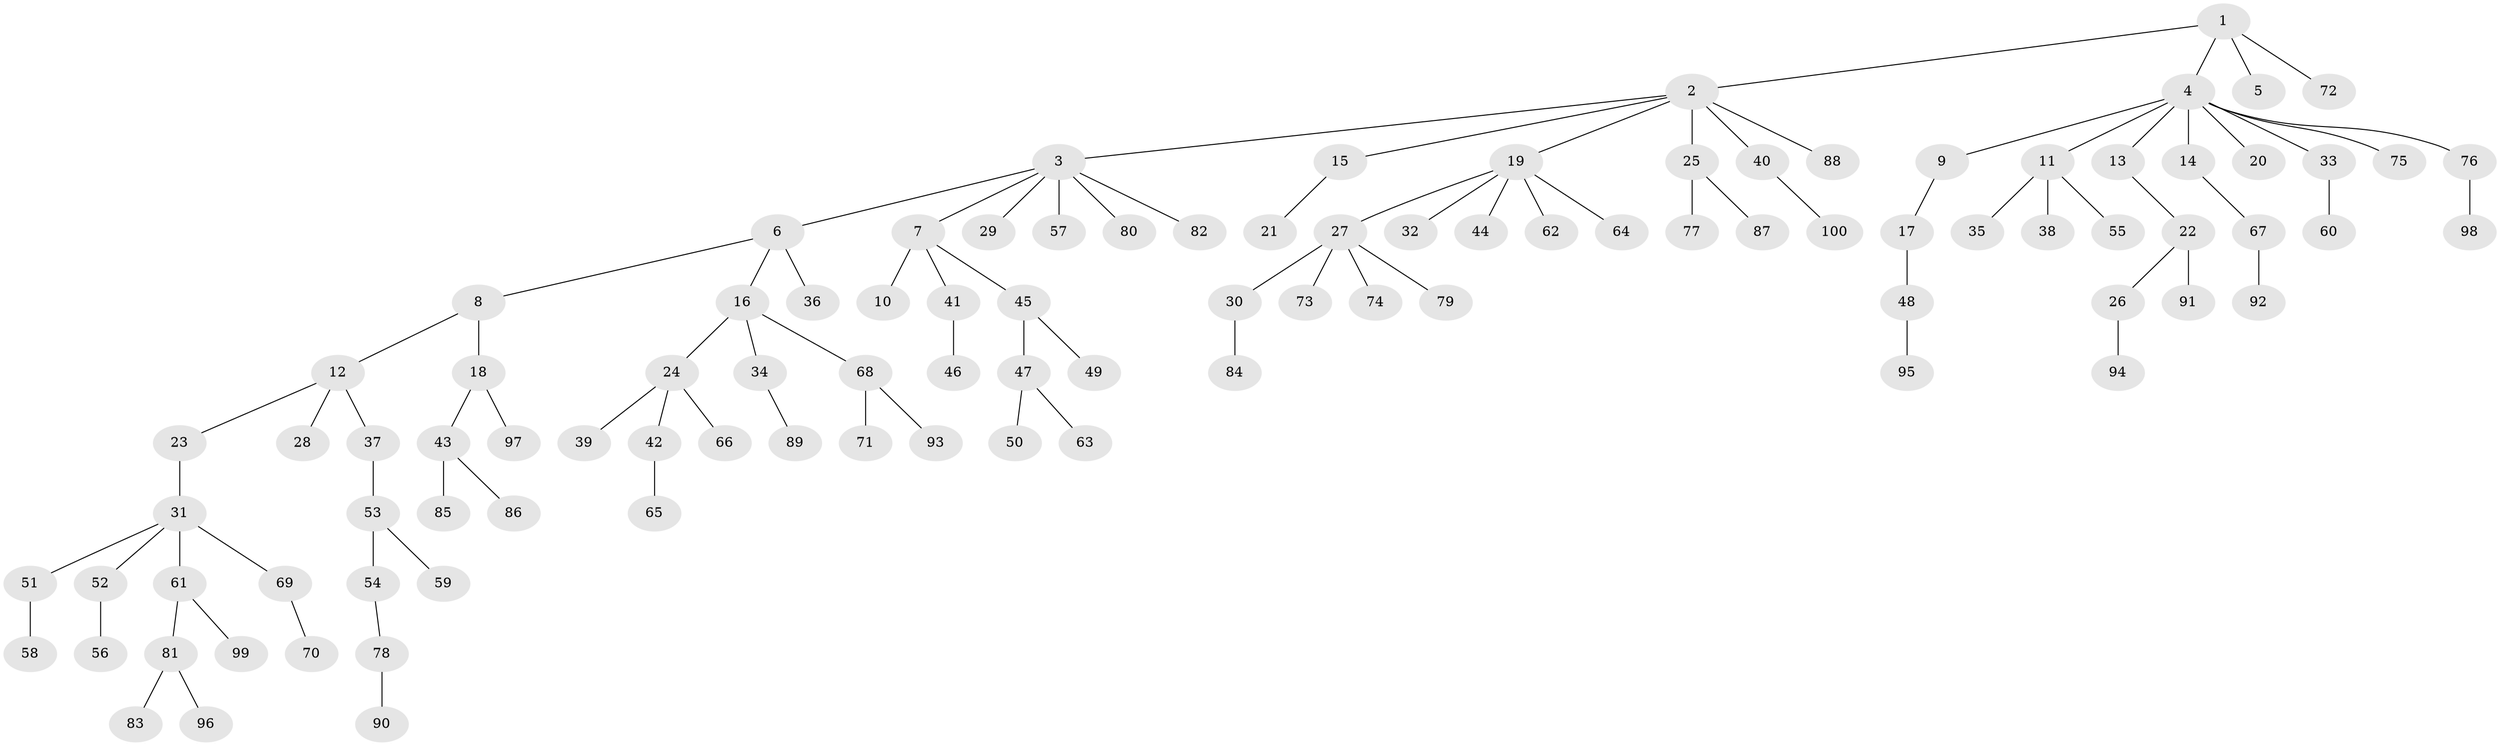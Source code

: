 // Generated by graph-tools (version 1.1) at 2025/11/02/21/25 10:11:10]
// undirected, 100 vertices, 99 edges
graph export_dot {
graph [start="1"]
  node [color=gray90,style=filled];
  1;
  2;
  3;
  4;
  5;
  6;
  7;
  8;
  9;
  10;
  11;
  12;
  13;
  14;
  15;
  16;
  17;
  18;
  19;
  20;
  21;
  22;
  23;
  24;
  25;
  26;
  27;
  28;
  29;
  30;
  31;
  32;
  33;
  34;
  35;
  36;
  37;
  38;
  39;
  40;
  41;
  42;
  43;
  44;
  45;
  46;
  47;
  48;
  49;
  50;
  51;
  52;
  53;
  54;
  55;
  56;
  57;
  58;
  59;
  60;
  61;
  62;
  63;
  64;
  65;
  66;
  67;
  68;
  69;
  70;
  71;
  72;
  73;
  74;
  75;
  76;
  77;
  78;
  79;
  80;
  81;
  82;
  83;
  84;
  85;
  86;
  87;
  88;
  89;
  90;
  91;
  92;
  93;
  94;
  95;
  96;
  97;
  98;
  99;
  100;
  1 -- 2;
  1 -- 4;
  1 -- 5;
  1 -- 72;
  2 -- 3;
  2 -- 15;
  2 -- 19;
  2 -- 25;
  2 -- 40;
  2 -- 88;
  3 -- 6;
  3 -- 7;
  3 -- 29;
  3 -- 57;
  3 -- 80;
  3 -- 82;
  4 -- 9;
  4 -- 11;
  4 -- 13;
  4 -- 14;
  4 -- 20;
  4 -- 33;
  4 -- 75;
  4 -- 76;
  6 -- 8;
  6 -- 16;
  6 -- 36;
  7 -- 10;
  7 -- 41;
  7 -- 45;
  8 -- 12;
  8 -- 18;
  9 -- 17;
  11 -- 35;
  11 -- 38;
  11 -- 55;
  12 -- 23;
  12 -- 28;
  12 -- 37;
  13 -- 22;
  14 -- 67;
  15 -- 21;
  16 -- 24;
  16 -- 34;
  16 -- 68;
  17 -- 48;
  18 -- 43;
  18 -- 97;
  19 -- 27;
  19 -- 32;
  19 -- 44;
  19 -- 62;
  19 -- 64;
  22 -- 26;
  22 -- 91;
  23 -- 31;
  24 -- 39;
  24 -- 42;
  24 -- 66;
  25 -- 77;
  25 -- 87;
  26 -- 94;
  27 -- 30;
  27 -- 73;
  27 -- 74;
  27 -- 79;
  30 -- 84;
  31 -- 51;
  31 -- 52;
  31 -- 61;
  31 -- 69;
  33 -- 60;
  34 -- 89;
  37 -- 53;
  40 -- 100;
  41 -- 46;
  42 -- 65;
  43 -- 85;
  43 -- 86;
  45 -- 47;
  45 -- 49;
  47 -- 50;
  47 -- 63;
  48 -- 95;
  51 -- 58;
  52 -- 56;
  53 -- 54;
  53 -- 59;
  54 -- 78;
  61 -- 81;
  61 -- 99;
  67 -- 92;
  68 -- 71;
  68 -- 93;
  69 -- 70;
  76 -- 98;
  78 -- 90;
  81 -- 83;
  81 -- 96;
}

